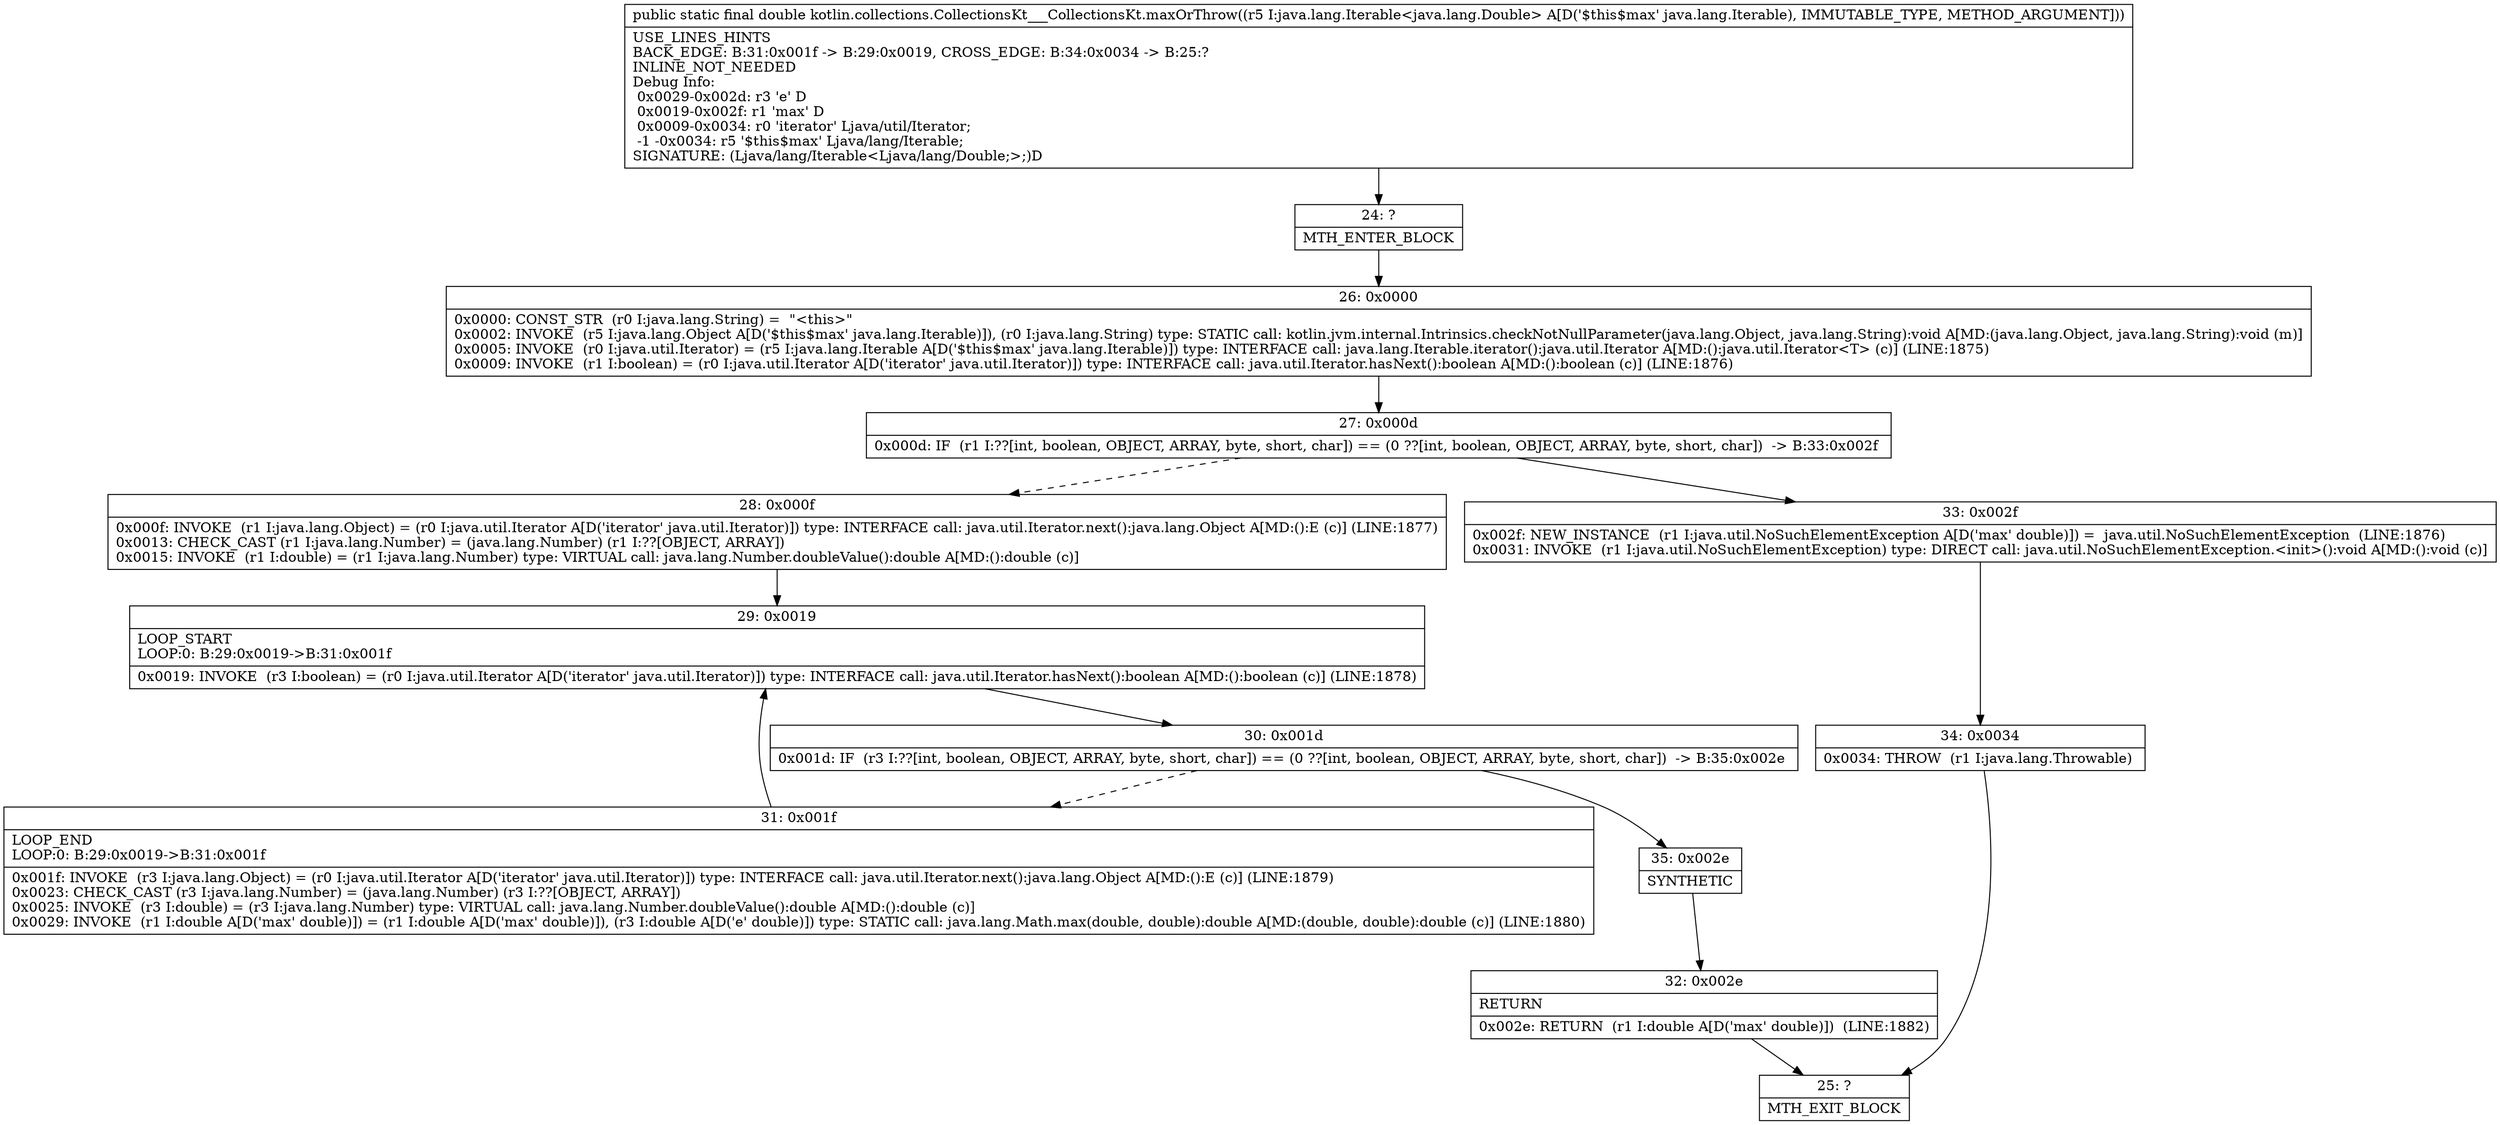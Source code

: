 digraph "CFG forkotlin.collections.CollectionsKt___CollectionsKt.maxOrThrow(Ljava\/lang\/Iterable;)D" {
Node_24 [shape=record,label="{24\:\ ?|MTH_ENTER_BLOCK\l}"];
Node_26 [shape=record,label="{26\:\ 0x0000|0x0000: CONST_STR  (r0 I:java.lang.String) =  \"\<this\>\" \l0x0002: INVOKE  (r5 I:java.lang.Object A[D('$this$max' java.lang.Iterable)]), (r0 I:java.lang.String) type: STATIC call: kotlin.jvm.internal.Intrinsics.checkNotNullParameter(java.lang.Object, java.lang.String):void A[MD:(java.lang.Object, java.lang.String):void (m)]\l0x0005: INVOKE  (r0 I:java.util.Iterator) = (r5 I:java.lang.Iterable A[D('$this$max' java.lang.Iterable)]) type: INTERFACE call: java.lang.Iterable.iterator():java.util.Iterator A[MD:():java.util.Iterator\<T\> (c)] (LINE:1875)\l0x0009: INVOKE  (r1 I:boolean) = (r0 I:java.util.Iterator A[D('iterator' java.util.Iterator)]) type: INTERFACE call: java.util.Iterator.hasNext():boolean A[MD:():boolean (c)] (LINE:1876)\l}"];
Node_27 [shape=record,label="{27\:\ 0x000d|0x000d: IF  (r1 I:??[int, boolean, OBJECT, ARRAY, byte, short, char]) == (0 ??[int, boolean, OBJECT, ARRAY, byte, short, char])  \-\> B:33:0x002f \l}"];
Node_28 [shape=record,label="{28\:\ 0x000f|0x000f: INVOKE  (r1 I:java.lang.Object) = (r0 I:java.util.Iterator A[D('iterator' java.util.Iterator)]) type: INTERFACE call: java.util.Iterator.next():java.lang.Object A[MD:():E (c)] (LINE:1877)\l0x0013: CHECK_CAST (r1 I:java.lang.Number) = (java.lang.Number) (r1 I:??[OBJECT, ARRAY]) \l0x0015: INVOKE  (r1 I:double) = (r1 I:java.lang.Number) type: VIRTUAL call: java.lang.Number.doubleValue():double A[MD:():double (c)]\l}"];
Node_29 [shape=record,label="{29\:\ 0x0019|LOOP_START\lLOOP:0: B:29:0x0019\-\>B:31:0x001f\l|0x0019: INVOKE  (r3 I:boolean) = (r0 I:java.util.Iterator A[D('iterator' java.util.Iterator)]) type: INTERFACE call: java.util.Iterator.hasNext():boolean A[MD:():boolean (c)] (LINE:1878)\l}"];
Node_30 [shape=record,label="{30\:\ 0x001d|0x001d: IF  (r3 I:??[int, boolean, OBJECT, ARRAY, byte, short, char]) == (0 ??[int, boolean, OBJECT, ARRAY, byte, short, char])  \-\> B:35:0x002e \l}"];
Node_31 [shape=record,label="{31\:\ 0x001f|LOOP_END\lLOOP:0: B:29:0x0019\-\>B:31:0x001f\l|0x001f: INVOKE  (r3 I:java.lang.Object) = (r0 I:java.util.Iterator A[D('iterator' java.util.Iterator)]) type: INTERFACE call: java.util.Iterator.next():java.lang.Object A[MD:():E (c)] (LINE:1879)\l0x0023: CHECK_CAST (r3 I:java.lang.Number) = (java.lang.Number) (r3 I:??[OBJECT, ARRAY]) \l0x0025: INVOKE  (r3 I:double) = (r3 I:java.lang.Number) type: VIRTUAL call: java.lang.Number.doubleValue():double A[MD:():double (c)]\l0x0029: INVOKE  (r1 I:double A[D('max' double)]) = (r1 I:double A[D('max' double)]), (r3 I:double A[D('e' double)]) type: STATIC call: java.lang.Math.max(double, double):double A[MD:(double, double):double (c)] (LINE:1880)\l}"];
Node_35 [shape=record,label="{35\:\ 0x002e|SYNTHETIC\l}"];
Node_32 [shape=record,label="{32\:\ 0x002e|RETURN\l|0x002e: RETURN  (r1 I:double A[D('max' double)])  (LINE:1882)\l}"];
Node_25 [shape=record,label="{25\:\ ?|MTH_EXIT_BLOCK\l}"];
Node_33 [shape=record,label="{33\:\ 0x002f|0x002f: NEW_INSTANCE  (r1 I:java.util.NoSuchElementException A[D('max' double)]) =  java.util.NoSuchElementException  (LINE:1876)\l0x0031: INVOKE  (r1 I:java.util.NoSuchElementException) type: DIRECT call: java.util.NoSuchElementException.\<init\>():void A[MD:():void (c)]\l}"];
Node_34 [shape=record,label="{34\:\ 0x0034|0x0034: THROW  (r1 I:java.lang.Throwable) \l}"];
MethodNode[shape=record,label="{public static final double kotlin.collections.CollectionsKt___CollectionsKt.maxOrThrow((r5 I:java.lang.Iterable\<java.lang.Double\> A[D('$this$max' java.lang.Iterable), IMMUTABLE_TYPE, METHOD_ARGUMENT]))  | USE_LINES_HINTS\lBACK_EDGE: B:31:0x001f \-\> B:29:0x0019, CROSS_EDGE: B:34:0x0034 \-\> B:25:?\lINLINE_NOT_NEEDED\lDebug Info:\l  0x0029\-0x002d: r3 'e' D\l  0x0019\-0x002f: r1 'max' D\l  0x0009\-0x0034: r0 'iterator' Ljava\/util\/Iterator;\l  \-1 \-0x0034: r5 '$this$max' Ljava\/lang\/Iterable;\lSIGNATURE: (Ljava\/lang\/Iterable\<Ljava\/lang\/Double;\>;)D\l}"];
MethodNode -> Node_24;Node_24 -> Node_26;
Node_26 -> Node_27;
Node_27 -> Node_28[style=dashed];
Node_27 -> Node_33;
Node_28 -> Node_29;
Node_29 -> Node_30;
Node_30 -> Node_31[style=dashed];
Node_30 -> Node_35;
Node_31 -> Node_29;
Node_35 -> Node_32;
Node_32 -> Node_25;
Node_33 -> Node_34;
Node_34 -> Node_25;
}

